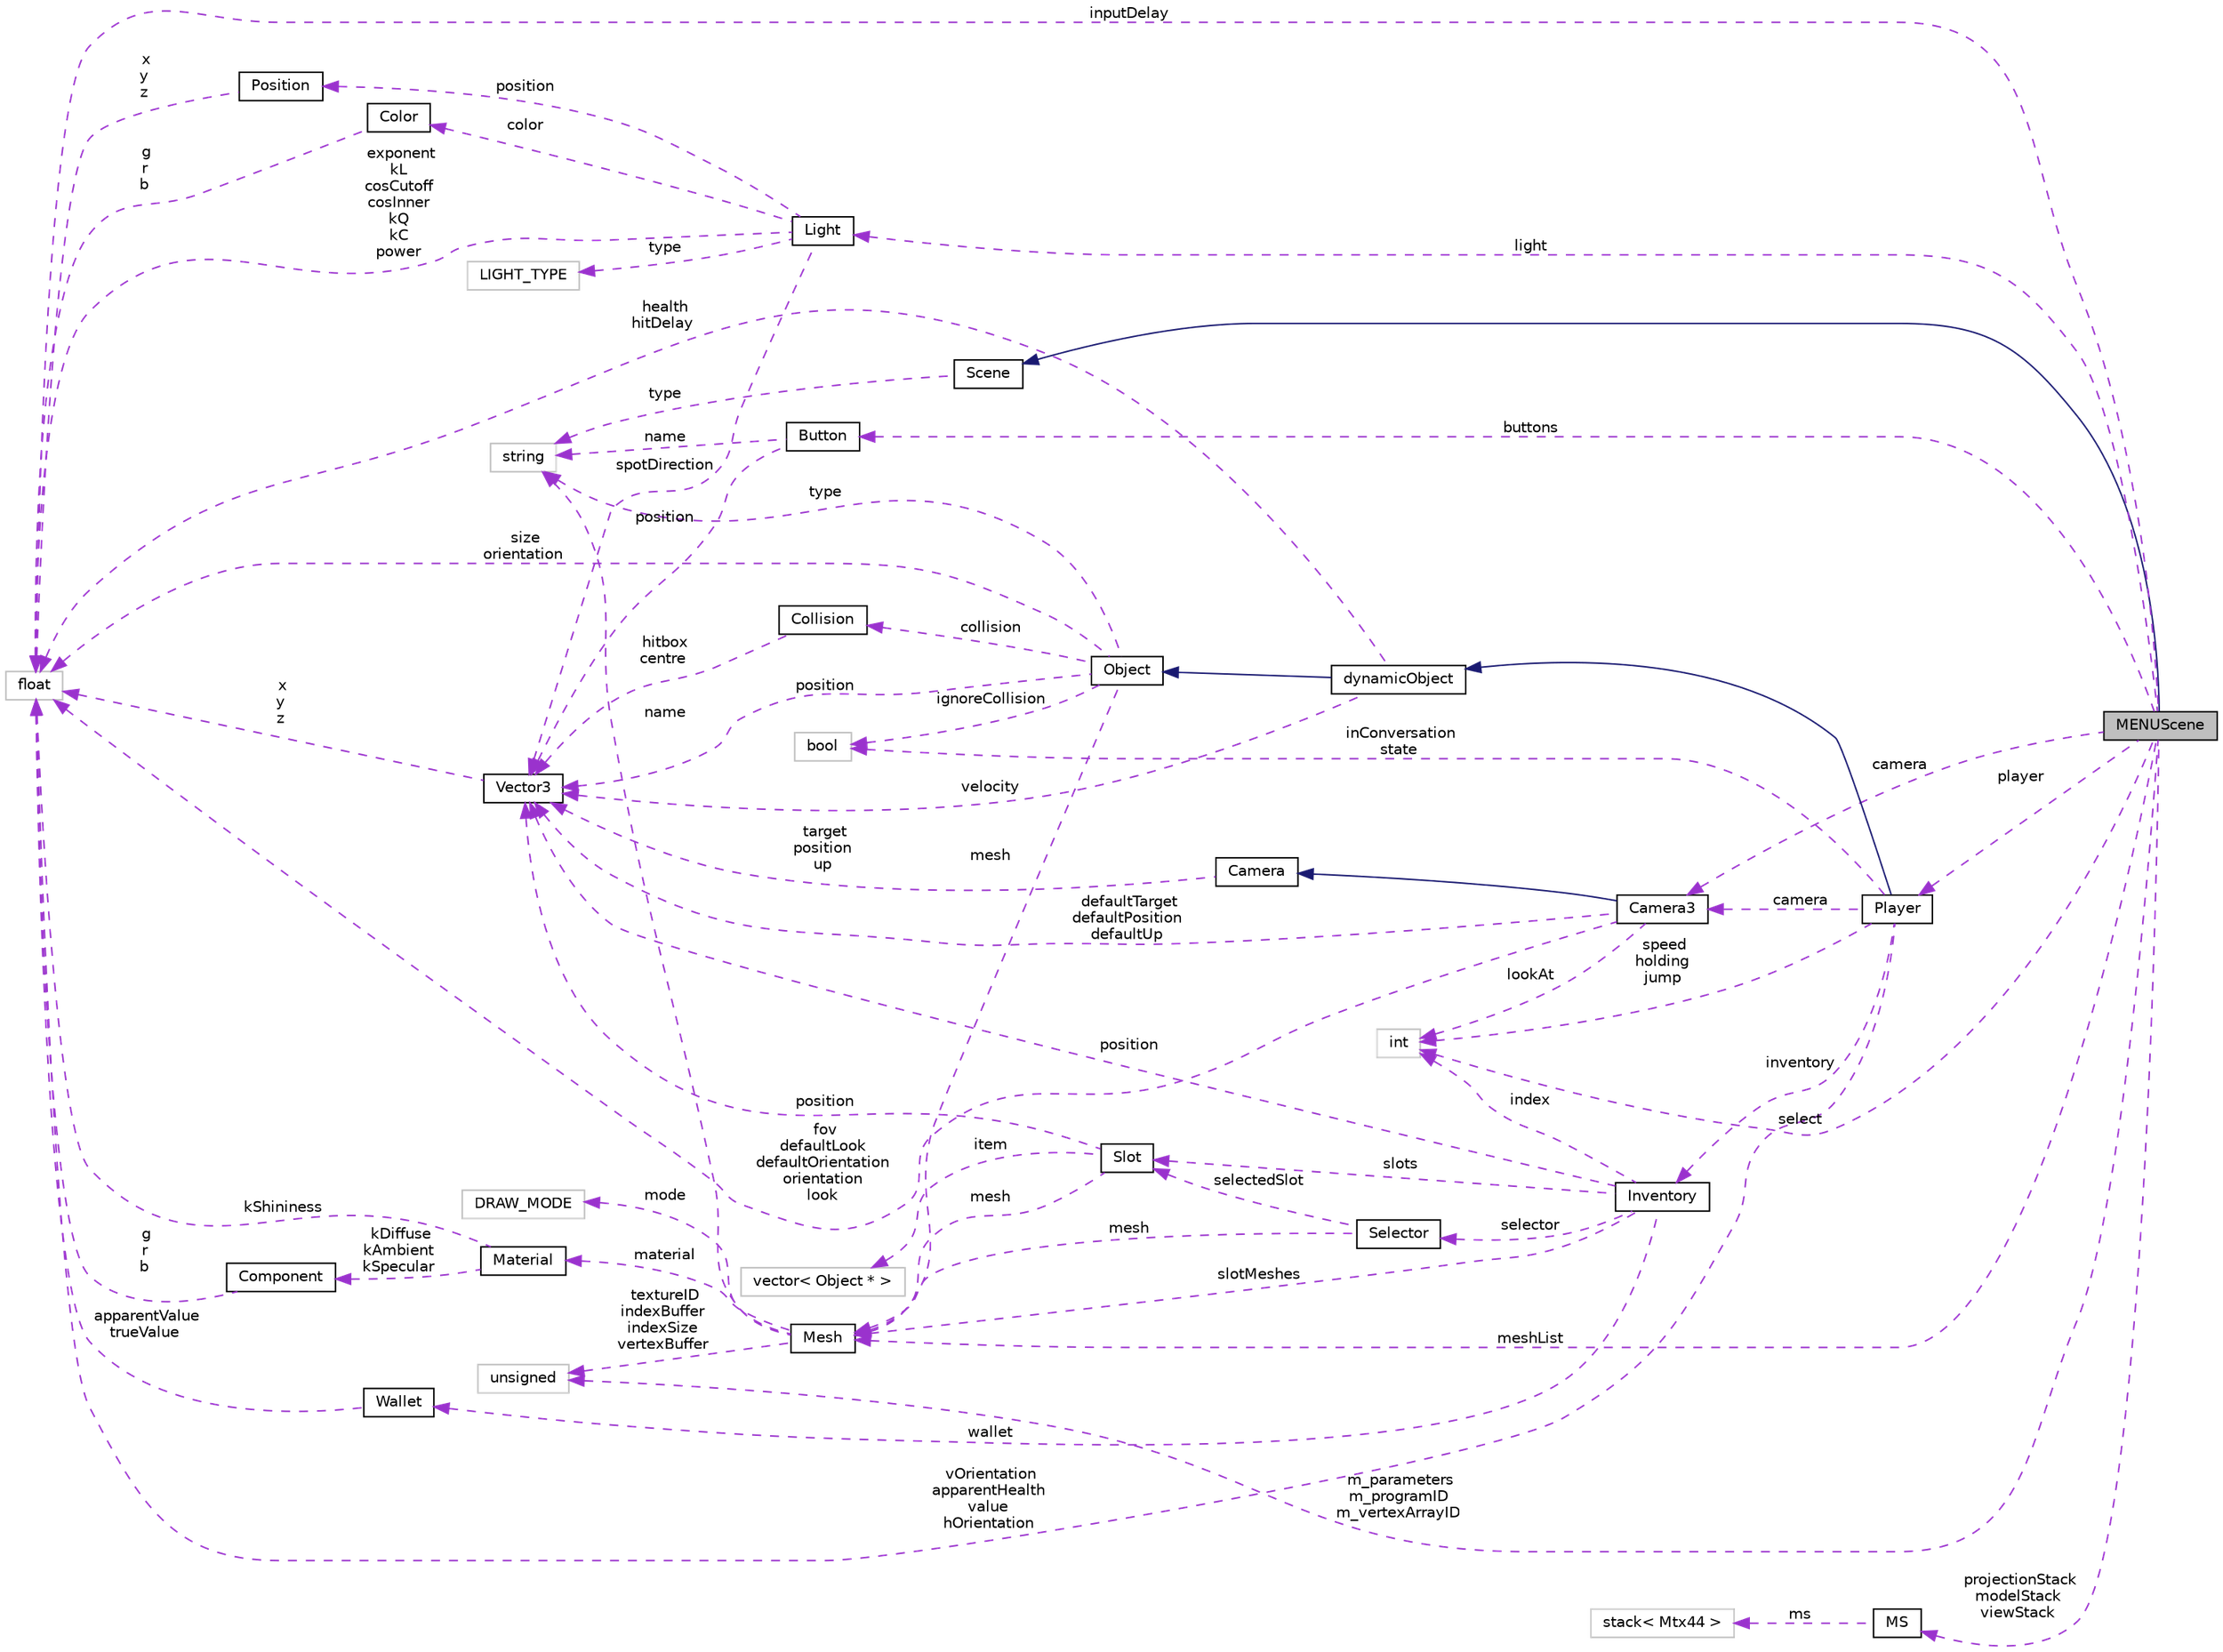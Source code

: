 digraph "MENUScene"
{
  bgcolor="transparent";
  edge [fontname="Helvetica",fontsize="10",labelfontname="Helvetica",labelfontsize="10"];
  node [fontname="Helvetica",fontsize="10",shape=record];
  rankdir="LR";
  Node1 [label="MENUScene",height=0.2,width=0.4,color="black", fillcolor="grey75", style="filled", fontcolor="black"];
  Node2 -> Node1 [dir="back",color="midnightblue",fontsize="10",style="solid",fontname="Helvetica"];
  Node2 [label="Scene",height=0.2,width=0.4,color="black",URL="$classScene.html"];
  Node3 -> Node2 [dir="back",color="darkorchid3",fontsize="10",style="dashed",label=" type" ,fontname="Helvetica"];
  Node3 [label="string",height=0.2,width=0.4,color="grey75"];
  Node4 -> Node1 [dir="back",color="darkorchid3",fontsize="10",style="dashed",label=" light" ,fontname="Helvetica"];
  Node4 [label="Light",height=0.2,width=0.4,color="black",URL="$structLight.html"];
  Node5 -> Node4 [dir="back",color="darkorchid3",fontsize="10",style="dashed",label=" type" ,fontname="Helvetica"];
  Node5 [label="LIGHT_TYPE",height=0.2,width=0.4,color="grey75"];
  Node6 -> Node4 [dir="back",color="darkorchid3",fontsize="10",style="dashed",label=" exponent\nkL\ncosCutoff\ncosInner\nkQ\nkC\npower" ,fontname="Helvetica"];
  Node6 [label="float",height=0.2,width=0.4,color="grey75"];
  Node7 -> Node4 [dir="back",color="darkorchid3",fontsize="10",style="dashed",label=" spotDirection" ,fontname="Helvetica"];
  Node7 [label="Vector3",height=0.2,width=0.4,color="black",URL="$structVector3.html",tooltip="Defines a 3D vector and its methods. "];
  Node6 -> Node7 [dir="back",color="darkorchid3",fontsize="10",style="dashed",label=" x\ny\nz" ,fontname="Helvetica"];
  Node8 -> Node4 [dir="back",color="darkorchid3",fontsize="10",style="dashed",label=" position" ,fontname="Helvetica"];
  Node8 [label="Position",height=0.2,width=0.4,color="black",URL="$structPosition.html"];
  Node6 -> Node8 [dir="back",color="darkorchid3",fontsize="10",style="dashed",label=" x\ny\nz" ,fontname="Helvetica"];
  Node9 -> Node4 [dir="back",color="darkorchid3",fontsize="10",style="dashed",label=" color" ,fontname="Helvetica"];
  Node9 [label="Color",height=0.2,width=0.4,color="black",URL="$structColor.html"];
  Node6 -> Node9 [dir="back",color="darkorchid3",fontsize="10",style="dashed",label=" g\nr\nb" ,fontname="Helvetica"];
  Node10 -> Node1 [dir="back",color="darkorchid3",fontsize="10",style="dashed",label=" camera" ,fontname="Helvetica"];
  Node10 [label="Camera3",height=0.2,width=0.4,color="black",URL="$classCamera3.html",tooltip="Camera3 class. "];
  Node11 -> Node10 [dir="back",color="midnightblue",fontsize="10",style="solid",fontname="Helvetica"];
  Node11 [label="Camera",height=0.2,width=0.4,color="black",URL="$classCamera.html"];
  Node7 -> Node11 [dir="back",color="darkorchid3",fontsize="10",style="dashed",label=" target\nposition\nup" ,fontname="Helvetica"];
  Node6 -> Node10 [dir="back",color="darkorchid3",fontsize="10",style="dashed",label=" fov\ndefaultLook\ndefaultOrientation\norientation\nlook" ,fontname="Helvetica"];
  Node12 -> Node10 [dir="back",color="darkorchid3",fontsize="10",style="dashed",label=" lookAt" ,fontname="Helvetica"];
  Node12 [label="int",height=0.2,width=0.4,color="grey75"];
  Node7 -> Node10 [dir="back",color="darkorchid3",fontsize="10",style="dashed",label=" defaultTarget\ndefaultPosition\ndefaultUp" ,fontname="Helvetica"];
  Node6 -> Node1 [dir="back",color="darkorchid3",fontsize="10",style="dashed",label=" inputDelay" ,fontname="Helvetica"];
  Node13 -> Node1 [dir="back",color="darkorchid3",fontsize="10",style="dashed",label=" projectionStack\nmodelStack\nviewStack" ,fontname="Helvetica"];
  Node13 [label="MS",height=0.2,width=0.4,color="black",URL="$classMS.html",tooltip="Matrix Stack class. "];
  Node14 -> Node13 [dir="back",color="darkorchid3",fontsize="10",style="dashed",label=" ms" ,fontname="Helvetica"];
  Node14 [label="stack\< Mtx44 \>",height=0.2,width=0.4,color="grey75"];
  Node12 -> Node1 [dir="back",color="darkorchid3",fontsize="10",style="dashed",label=" select" ,fontname="Helvetica"];
  Node15 -> Node1 [dir="back",color="darkorchid3",fontsize="10",style="dashed",label=" meshList" ,fontname="Helvetica"];
  Node15 [label="Mesh",height=0.2,width=0.4,color="black",URL="$classMesh.html",tooltip="To store VBO (vertex & color buffer) and IBO (index buffer) "];
  Node16 -> Node15 [dir="back",color="darkorchid3",fontsize="10",style="dashed",label=" material" ,fontname="Helvetica"];
  Node16 [label="Material",height=0.2,width=0.4,color="black",URL="$structMaterial.html"];
  Node6 -> Node16 [dir="back",color="darkorchid3",fontsize="10",style="dashed",label=" kShininess" ,fontname="Helvetica"];
  Node17 -> Node16 [dir="back",color="darkorchid3",fontsize="10",style="dashed",label=" kDiffuse\nkAmbient\nkSpecular" ,fontname="Helvetica"];
  Node17 [label="Component",height=0.2,width=0.4,color="black",URL="$structComponent.html"];
  Node6 -> Node17 [dir="back",color="darkorchid3",fontsize="10",style="dashed",label=" g\nr\nb" ,fontname="Helvetica"];
  Node18 -> Node15 [dir="back",color="darkorchid3",fontsize="10",style="dashed",label=" mode" ,fontname="Helvetica"];
  Node18 [label="DRAW_MODE",height=0.2,width=0.4,color="grey75"];
  Node3 -> Node15 [dir="back",color="darkorchid3",fontsize="10",style="dashed",label=" name" ,fontname="Helvetica"];
  Node19 -> Node15 [dir="back",color="darkorchid3",fontsize="10",style="dashed",label=" textureID\nindexBuffer\nindexSize\nvertexBuffer" ,fontname="Helvetica"];
  Node19 [label="unsigned",height=0.2,width=0.4,color="grey75"];
  Node20 -> Node1 [dir="back",color="darkorchid3",fontsize="10",style="dashed",label=" player" ,fontname="Helvetica"];
  Node20 [label="Player",height=0.2,width=0.4,color="black",URL="$classPlayer.html",tooltip="This is the player class. "];
  Node21 -> Node20 [dir="back",color="midnightblue",fontsize="10",style="solid",fontname="Helvetica"];
  Node21 [label="dynamicObject",height=0.2,width=0.4,color="black",URL="$classdynamicObject.html",tooltip="This class is for the dynamic objects. Mainly used for the crates. "];
  Node22 -> Node21 [dir="back",color="midnightblue",fontsize="10",style="solid",fontname="Helvetica"];
  Node22 [label="Object",height=0.2,width=0.4,color="black",URL="$classObject.html",tooltip="This is the object class that takes in a lot of member variables depending on what is needed like if ..."];
  Node23 -> Node22 [dir="back",color="darkorchid3",fontsize="10",style="dashed",label=" collision" ,fontname="Helvetica"];
  Node23 [label="Collision",height=0.2,width=0.4,color="black",URL="$structCollision.html",tooltip="This is a struct that has the positions of the hitBox size and its centre. "];
  Node7 -> Node23 [dir="back",color="darkorchid3",fontsize="10",style="dashed",label=" hitbox\ncentre" ,fontname="Helvetica"];
  Node6 -> Node22 [dir="back",color="darkorchid3",fontsize="10",style="dashed",label=" size\norientation" ,fontname="Helvetica"];
  Node7 -> Node22 [dir="back",color="darkorchid3",fontsize="10",style="dashed",label=" position" ,fontname="Helvetica"];
  Node24 -> Node22 [dir="back",color="darkorchid3",fontsize="10",style="dashed",label=" ignoreCollision" ,fontname="Helvetica"];
  Node24 [label="bool",height=0.2,width=0.4,color="grey75"];
  Node3 -> Node22 [dir="back",color="darkorchid3",fontsize="10",style="dashed",label=" type" ,fontname="Helvetica"];
  Node15 -> Node22 [dir="back",color="darkorchid3",fontsize="10",style="dashed",label=" mesh" ,fontname="Helvetica"];
  Node6 -> Node21 [dir="back",color="darkorchid3",fontsize="10",style="dashed",label=" health\nhitDelay" ,fontname="Helvetica"];
  Node7 -> Node21 [dir="back",color="darkorchid3",fontsize="10",style="dashed",label=" velocity" ,fontname="Helvetica"];
  Node10 -> Node20 [dir="back",color="darkorchid3",fontsize="10",style="dashed",label=" camera" ,fontname="Helvetica"];
  Node6 -> Node20 [dir="back",color="darkorchid3",fontsize="10",style="dashed",label=" vOrientation\napparentHealth\nvalue\nhOrientation" ,fontname="Helvetica"];
  Node12 -> Node20 [dir="back",color="darkorchid3",fontsize="10",style="dashed",label=" speed\nholding\njump" ,fontname="Helvetica"];
  Node25 -> Node20 [dir="back",color="darkorchid3",fontsize="10",style="dashed",label=" inventory" ,fontname="Helvetica"];
  Node25 [label="Inventory",height=0.2,width=0.4,color="black",URL="$classInventory.html",tooltip="Basic functionality of keepnig track of looted items as well as checking out items. "];
  Node26 -> Node25 [dir="back",color="darkorchid3",fontsize="10",style="dashed",label=" wallet" ,fontname="Helvetica"];
  Node26 [label="Wallet",height=0.2,width=0.4,color="black",URL="$classWallet.html",tooltip="This is the players wallet when he picks up money obj. "];
  Node6 -> Node26 [dir="back",color="darkorchid3",fontsize="10",style="dashed",label=" apparentValue\ntrueValue" ,fontname="Helvetica"];
  Node12 -> Node25 [dir="back",color="darkorchid3",fontsize="10",style="dashed",label=" index" ,fontname="Helvetica"];
  Node7 -> Node25 [dir="back",color="darkorchid3",fontsize="10",style="dashed",label=" position" ,fontname="Helvetica"];
  Node15 -> Node25 [dir="back",color="darkorchid3",fontsize="10",style="dashed",label=" slotMeshes" ,fontname="Helvetica"];
  Node27 -> Node25 [dir="back",color="darkorchid3",fontsize="10",style="dashed",label=" slots" ,fontname="Helvetica"];
  Node27 [label="Slot",height=0.2,width=0.4,color="black",URL="$classSlot.html",tooltip="This is the players inventory UI. "];
  Node7 -> Node27 [dir="back",color="darkorchid3",fontsize="10",style="dashed",label=" position" ,fontname="Helvetica"];
  Node28 -> Node27 [dir="back",color="darkorchid3",fontsize="10",style="dashed",label=" item" ,fontname="Helvetica"];
  Node28 [label="vector\< Object * \>",height=0.2,width=0.4,color="grey75"];
  Node15 -> Node27 [dir="back",color="darkorchid3",fontsize="10",style="dashed",label=" mesh" ,fontname="Helvetica"];
  Node29 -> Node25 [dir="back",color="darkorchid3",fontsize="10",style="dashed",label=" selector" ,fontname="Helvetica"];
  Node29 [label="Selector",height=0.2,width=0.4,color="black",URL="$classSelector.html",tooltip="This is the selector indicator in the players inventory. "];
  Node27 -> Node29 [dir="back",color="darkorchid3",fontsize="10",style="dashed",label=" selectedSlot" ,fontname="Helvetica"];
  Node15 -> Node29 [dir="back",color="darkorchid3",fontsize="10",style="dashed",label=" mesh" ,fontname="Helvetica"];
  Node24 -> Node20 [dir="back",color="darkorchid3",fontsize="10",style="dashed",label=" inConversation\nstate" ,fontname="Helvetica"];
  Node19 -> Node1 [dir="back",color="darkorchid3",fontsize="10",style="dashed",label=" m_parameters\nm_programID\nm_vertexArrayID" ,fontname="Helvetica"];
  Node30 -> Node1 [dir="back",color="darkorchid3",fontsize="10",style="dashed",label=" buttons" ,fontname="Helvetica"];
  Node30 [label="Button",height=0.2,width=0.4,color="black",URL="$classButton.html",tooltip="This is the option selector in the main menu. when you arrow up and down. "];
  Node7 -> Node30 [dir="back",color="darkorchid3",fontsize="10",style="dashed",label=" position" ,fontname="Helvetica"];
  Node3 -> Node30 [dir="back",color="darkorchid3",fontsize="10",style="dashed",label=" name" ,fontname="Helvetica"];
}

